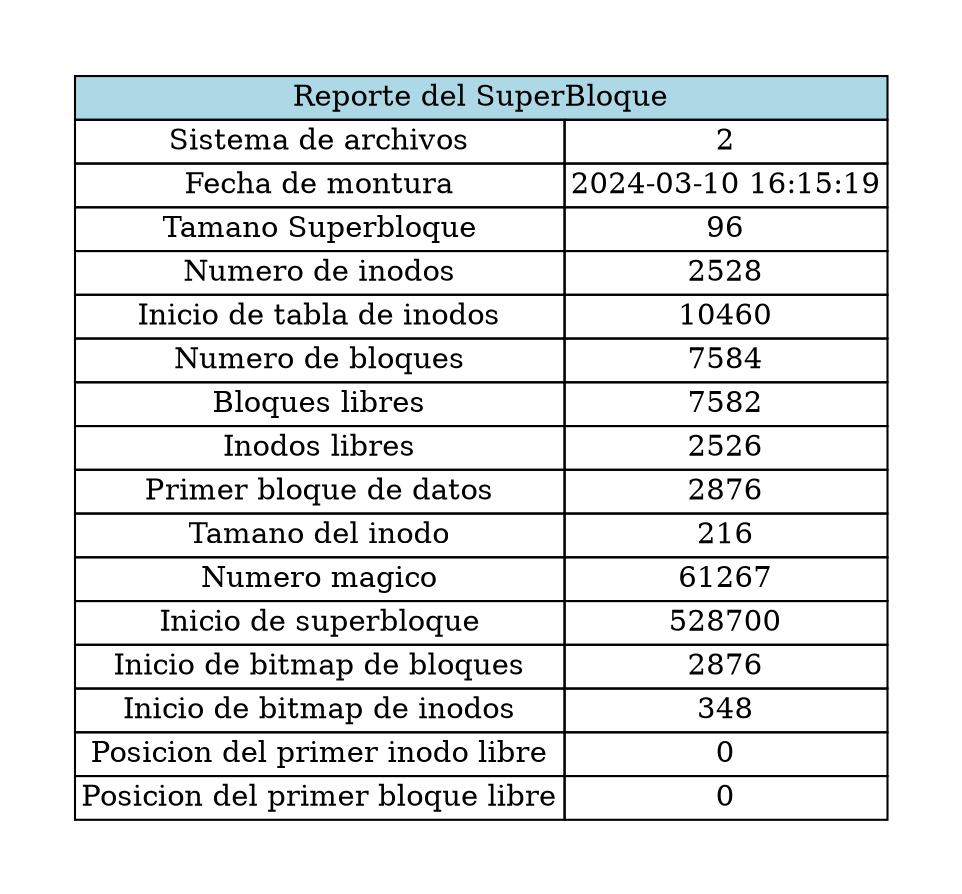 digraph { graph [pad="0.5", nodesep="0.5", ranksep="2", splines="ortho"];node [shape=plain]rankdir=LR;Foo [label=<<table border="0" cellborder="1" cellspacing="0"><tr><td colspan="2" bgcolor="lightblue">Reporte del SuperBloque</td></tr><tr><td>Sistema de archivos</td><td>2</td></tr><tr><td>Fecha de montura</td><td>2024-03-10 16:15:19</td></tr><tr><td>Tamano Superbloque</td><td>96</td></tr><tr><td>Numero de inodos</td><td>2528</td></tr><tr><td>Inicio de tabla de inodos</td><td>10460</td></tr><tr><td>Numero de bloques</td><td>7584</td></tr><tr><td>Bloques libres</td><td>7582</td></tr><tr><td>Inodos libres</td><td>2526</td></tr><tr><td>Primer bloque de datos</td><td>2876</td></tr><tr><td>Tamano del inodo</td><td>216</td></tr><tr><td>Numero magico</td><td>61267</td></tr><tr><td>Inicio de superbloque</td><td>528700</td></tr><tr><td>Inicio de bitmap de bloques</td><td>2876</td></tr><tr><td>Inicio de bitmap de inodos</td><td>348</td></tr><tr><td>Posicion del primer inodo libre</td><td>0</td></tr><tr><td>Posicion del primer bloque libre</td><td>0</td></tr></table>>];}